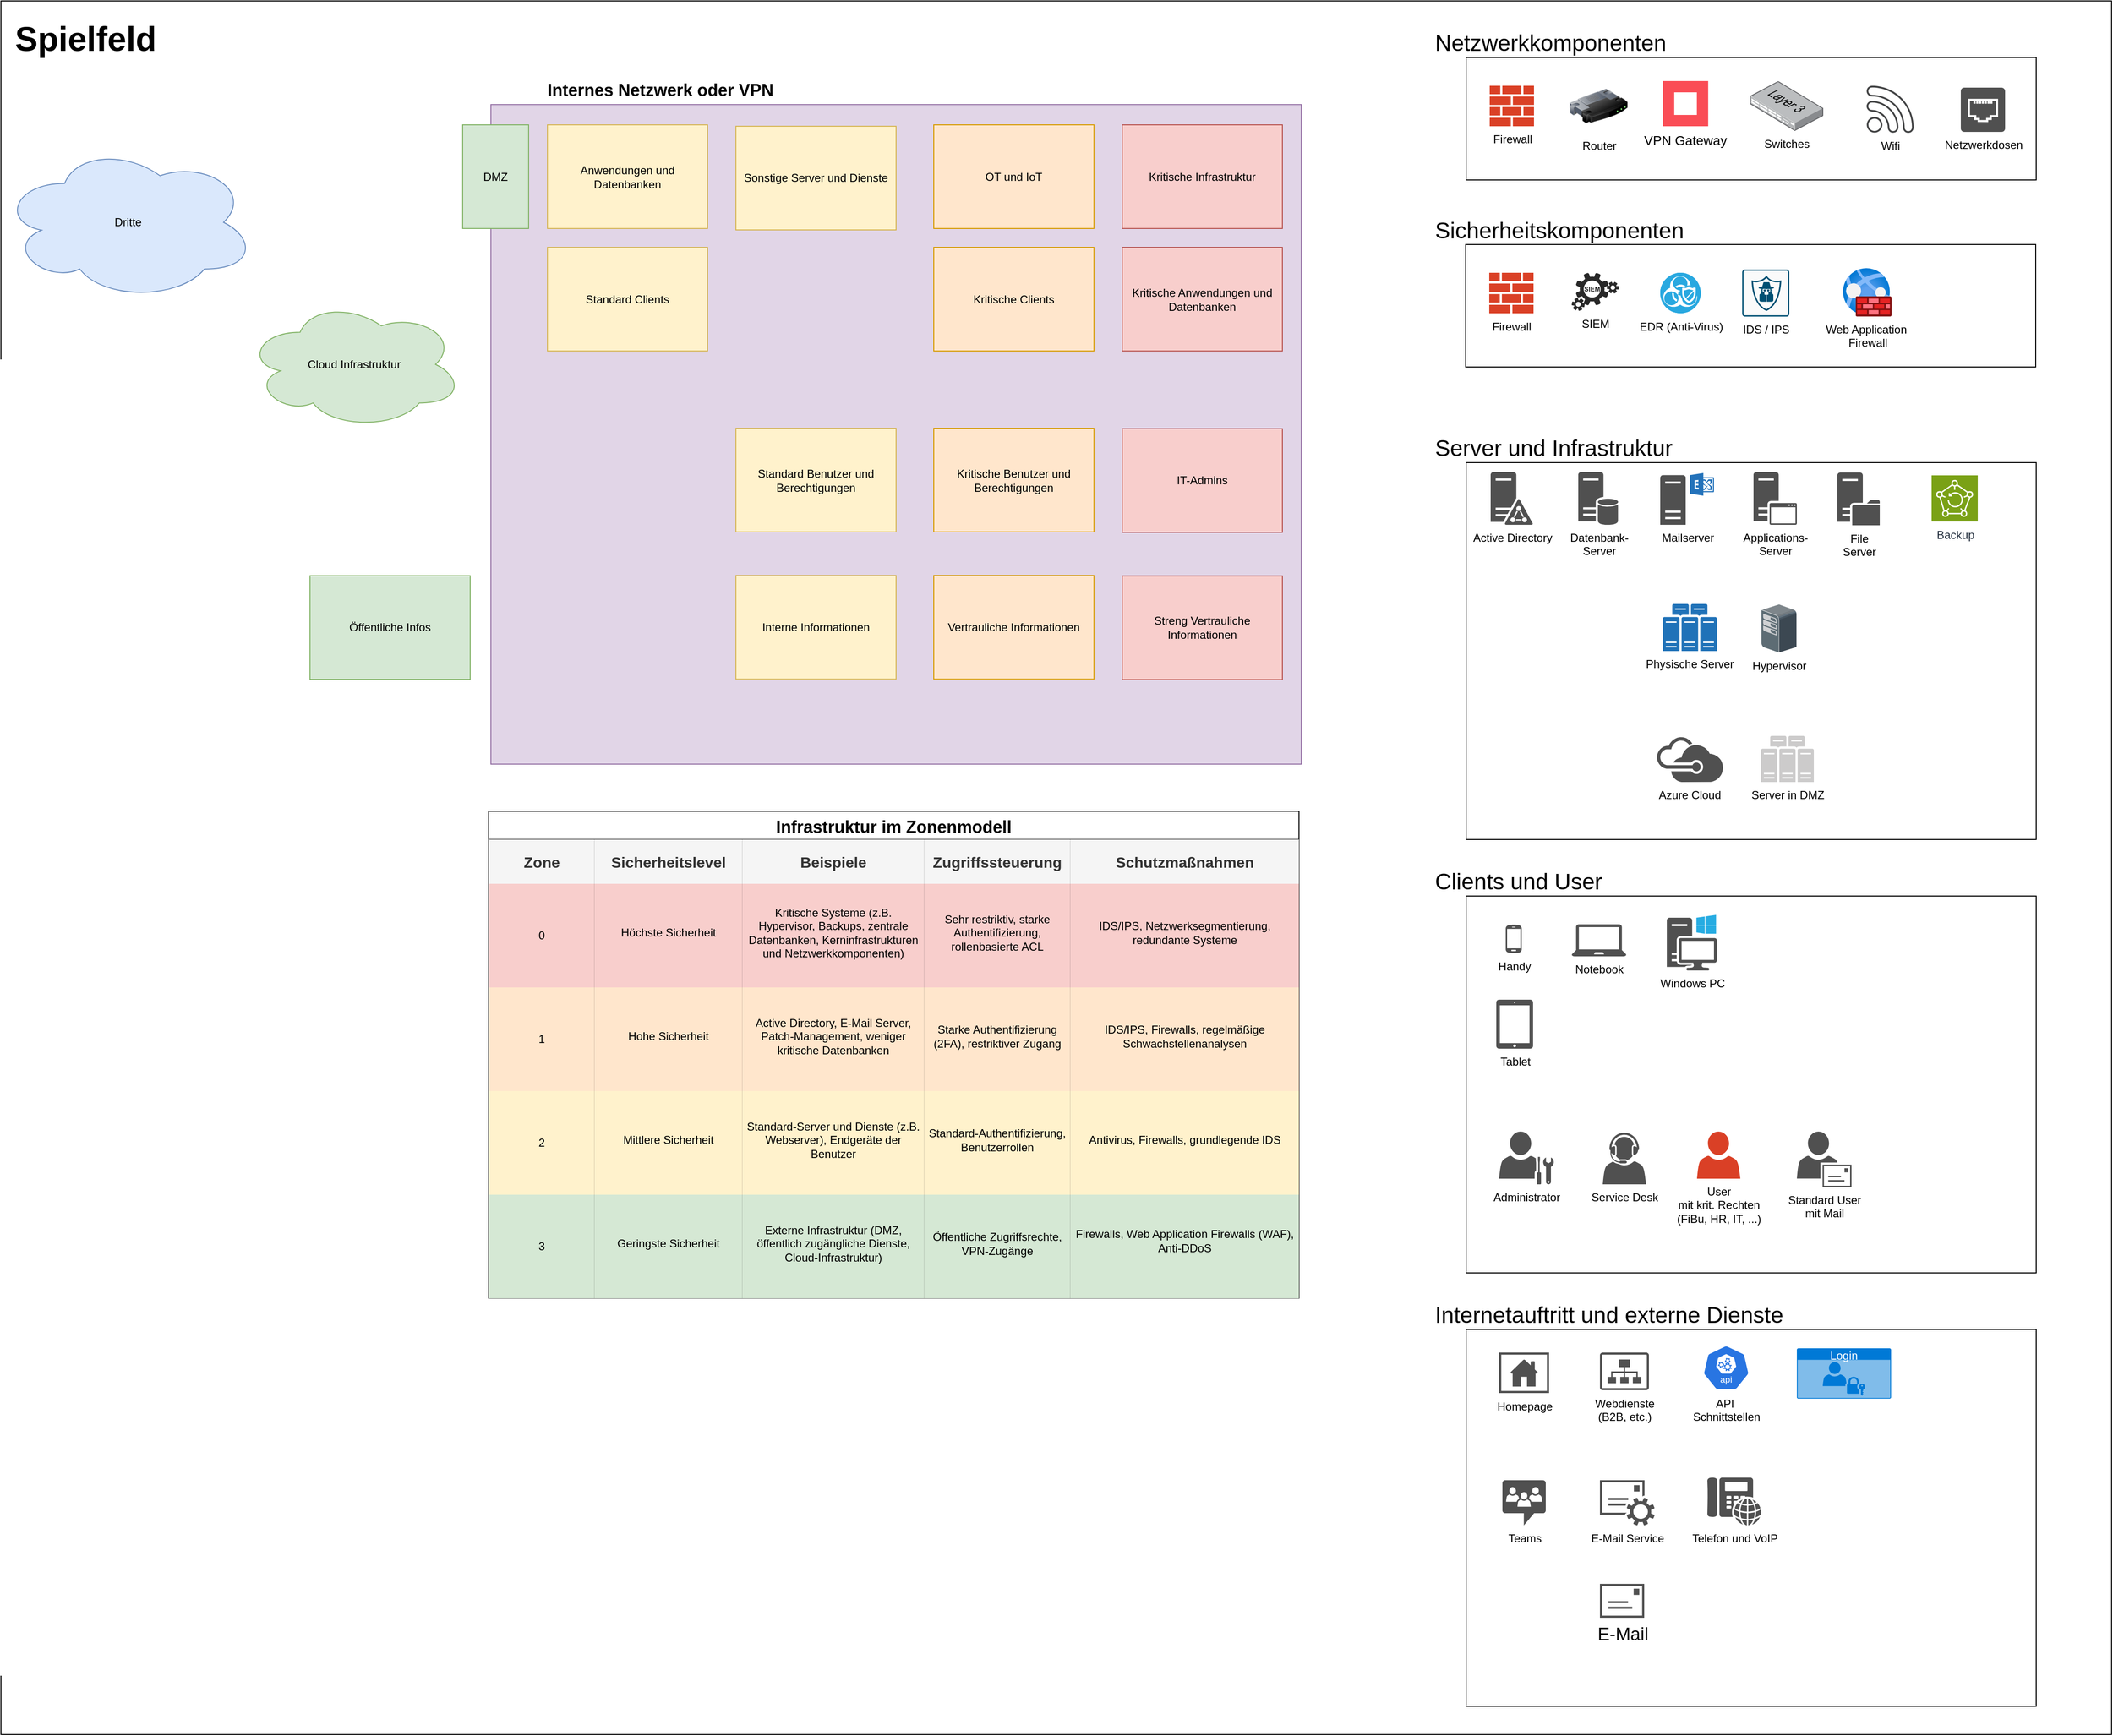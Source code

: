 <mxfile>
    <diagram id="m0n6rw6UWwmG2pR33jKT" name="Page-1">
        <mxGraphModel dx="4126" dy="1718" grid="1" gridSize="10" guides="1" tooltips="1" connect="1" arrows="1" fold="1" page="1" pageScale="1" pageWidth="850" pageHeight="1100" math="0" shadow="0">
            <root>
                <mxCell id="0"/>
                <mxCell id="1" parent="0"/>
                <mxCell id="2" value="" style="whiteSpace=wrap;html=1;" vertex="1" parent="1">
                    <mxGeometry x="-1660" y="30" width="2240" height="1840" as="geometry"/>
                </mxCell>
                <mxCell id="3" value="" style="whiteSpace=wrap;html=1;" vertex="1" parent="1">
                    <mxGeometry x="-105.5" y="288.5" width="605" height="130" as="geometry"/>
                </mxCell>
                <mxCell id="4" value="" style="whiteSpace=wrap;html=1;fillColor=#e1d5e7;strokeColor=#9673a6;" vertex="1" parent="1">
                    <mxGeometry x="-1140" y="140" width="860" height="700" as="geometry"/>
                </mxCell>
                <mxCell id="5" value="" style="whiteSpace=wrap;html=1;" vertex="1" parent="1">
                    <mxGeometry x="-105" y="980" width="605" height="400" as="geometry"/>
                </mxCell>
                <mxCell id="6" value="" style="whiteSpace=wrap;html=1;" vertex="1" parent="1">
                    <mxGeometry x="-105" y="520" width="605" height="400" as="geometry"/>
                </mxCell>
                <mxCell id="7" value="" style="whiteSpace=wrap;html=1;" vertex="1" parent="1">
                    <mxGeometry x="-105" y="90" width="605" height="130" as="geometry"/>
                </mxCell>
                <mxCell id="8" value="File &lt;br&gt;Server" style="sketch=0;pointerEvents=1;shadow=0;dashed=0;html=1;strokeColor=none;fillColor=#505050;labelPosition=center;verticalLabelPosition=bottom;verticalAlign=top;outlineConnect=0;align=center;shape=mxgraph.office.servers.file_server;" vertex="1" parent="1">
                    <mxGeometry x="289" y="530.5" width="45" height="56" as="geometry"/>
                </mxCell>
                <mxCell id="9" value="Mailserver" style="sketch=0;pointerEvents=1;shadow=0;dashed=0;html=1;strokeColor=none;fillColor=#505050;labelPosition=center;verticalLabelPosition=bottom;verticalAlign=top;outlineConnect=0;align=center;shape=mxgraph.office.servers.exchange_server;" vertex="1" parent="1">
                    <mxGeometry x="101" y="531" width="57" height="55" as="geometry"/>
                </mxCell>
                <mxCell id="10" value="Datenbank-&lt;div&gt;Server&lt;/div&gt;" style="sketch=0;pointerEvents=1;shadow=0;dashed=0;html=1;strokeColor=none;fillColor=#505050;labelPosition=center;verticalLabelPosition=bottom;verticalAlign=top;outlineConnect=0;align=center;shape=mxgraph.office.servers.database_server;" vertex="1" parent="1">
                    <mxGeometry x="14" y="530" width="43" height="56" as="geometry"/>
                </mxCell>
                <mxCell id="11" value="Applications-&lt;div&gt;Server&lt;/div&gt;" style="sketch=0;pointerEvents=1;shadow=0;dashed=0;html=1;strokeColor=none;fillColor=#505050;labelPosition=center;verticalLabelPosition=bottom;verticalAlign=top;outlineConnect=0;align=center;shape=mxgraph.office.servers.application_server;" vertex="1" parent="1">
                    <mxGeometry x="200" y="530" width="46" height="56" as="geometry"/>
                </mxCell>
                <mxCell id="12" value="Administrator" style="sketch=0;pointerEvents=1;shadow=0;dashed=0;html=1;strokeColor=none;fillColor=#505050;labelPosition=center;verticalLabelPosition=bottom;verticalAlign=top;outlineConnect=0;align=center;shape=mxgraph.office.users.administrator;" vertex="1" parent="1">
                    <mxGeometry x="-70" y="1230" width="58" height="56" as="geometry"/>
                </mxCell>
                <mxCell id="13" value="Firewall" style="sketch=0;pointerEvents=1;shadow=0;dashed=0;html=1;strokeColor=none;labelPosition=center;verticalLabelPosition=bottom;verticalAlign=top;outlineConnect=0;align=center;shape=mxgraph.office.concepts.firewall;fillColor=#DA4026;" vertex="1" parent="1">
                    <mxGeometry x="-80" y="120" width="47" height="43" as="geometry"/>
                </mxCell>
                <mxCell id="14" value="Physische Server" style="sketch=0;pointerEvents=1;shadow=0;dashed=0;html=1;strokeColor=none;labelPosition=center;verticalLabelPosition=bottom;verticalAlign=top;outlineConnect=0;align=center;shape=mxgraph.office.servers.physical_host_farm;fillColor=#2072B8;" vertex="1" parent="1">
                    <mxGeometry x="103.86" y="670" width="57.143" height="50" as="geometry"/>
                </mxCell>
                <mxCell id="15" value="&lt;font style=&quot;font-size: 24px;&quot;&gt;Netzwerkkomponenten&lt;/font&gt;" style="text;strokeColor=none;align=left;fillColor=none;html=1;verticalAlign=middle;whiteSpace=wrap;rounded=0;" vertex="1" parent="1">
                    <mxGeometry x="-140" y="40" width="440" height="70" as="geometry"/>
                </mxCell>
                <mxCell id="16" value="VPN Gateway" style="shape=rect;fillColor=#FA4D56;aspect=fixed;resizable=0;labelPosition=center;verticalLabelPosition=bottom;align=center;verticalAlign=top;strokeColor=none;fontSize=14;" vertex="1" parent="1">
                    <mxGeometry x="103.86" y="115" width="48" height="48" as="geometry"/>
                </mxCell>
                <mxCell id="17" value="" style="fillColor=#ffffff;strokeColor=none;dashed=0;outlineConnect=0;html=1;labelPosition=center;verticalLabelPosition=bottom;verticalAlign=top;part=1;movable=0;resizable=0;rotatable=0;shape=mxgraph.ibm_cloud.ibm--vpn-for-vpc" vertex="1" parent="16">
                    <mxGeometry width="24" height="24" relative="1" as="geometry">
                        <mxPoint x="12" y="12" as="offset"/>
                    </mxGeometry>
                </mxCell>
                <mxCell id="18" value="&lt;font style=&quot;font-size: 24px;&quot;&gt;Server und Infrastruktur&lt;/font&gt;" style="text;strokeColor=none;align=left;fillColor=none;html=1;verticalAlign=middle;whiteSpace=wrap;rounded=0;" vertex="1" parent="1">
                    <mxGeometry x="-140" y="470" width="440" height="70" as="geometry"/>
                </mxCell>
                <mxCell id="19" value="Azure Cloud" style="sketch=0;pointerEvents=1;shadow=0;dashed=0;html=1;strokeColor=none;fillColor=#505050;labelPosition=center;verticalLabelPosition=bottom;outlineConnect=0;verticalAlign=top;align=center;shape=mxgraph.office.clouds.azure;" vertex="1" parent="1">
                    <mxGeometry x="96.68" y="811" width="71.5" height="48" as="geometry"/>
                </mxCell>
                <mxCell id="20" value="Backup" style="sketch=0;points=[[0,0,0],[0.25,0,0],[0.5,0,0],[0.75,0,0],[1,0,0],[0,1,0],[0.25,1,0],[0.5,1,0],[0.75,1,0],[1,1,0],[0,0.25,0],[0,0.5,0],[0,0.75,0],[1,0.25,0],[1,0.5,0],[1,0.75,0]];outlineConnect=0;fontColor=#232F3E;fillColor=#7AA116;strokeColor=#ffffff;dashed=0;verticalLabelPosition=bottom;verticalAlign=top;align=center;html=1;fontSize=12;fontStyle=0;aspect=fixed;shape=mxgraph.aws4.resourceIcon;resIcon=mxgraph.aws4.backup;" vertex="1" parent="1">
                    <mxGeometry x="389" y="533.5" width="49" height="49" as="geometry"/>
                </mxCell>
                <mxCell id="21" value="Hypervisor" style="shadow=0;dashed=0;html=1;labelPosition=center;verticalLabelPosition=bottom;verticalAlign=top;align=center;outlineConnect=0;shape=mxgraph.veeam.3d.esx_esxi;" vertex="1" parent="1">
                    <mxGeometry x="208" y="670" width="38" height="52" as="geometry"/>
                </mxCell>
                <mxCell id="22" value="Server in DMZ" style="sketch=0;pointerEvents=1;shadow=0;dashed=0;html=1;strokeColor=none;fillColor=#505050;labelPosition=center;verticalLabelPosition=bottom;verticalAlign=top;outlineConnect=0;align=center;shape=mxgraph.office.servers.server_farm;fillColor=#CCCBCB;" vertex="1" parent="1">
                    <mxGeometry x="208" y="810" width="56" height="49" as="geometry"/>
                </mxCell>
                <mxCell id="23" value="Switches" style="image;points=[];aspect=fixed;html=1;align=center;shadow=0;dashed=0;image=img/lib/allied_telesis/switch/Switch_52_port_L3.svg;" vertex="1" parent="1">
                    <mxGeometry x="196" y="115.1" width="78" height="52.8" as="geometry"/>
                </mxCell>
                <mxCell id="24" value="Router" style="image;html=1;image=img/lib/clip_art/networking/Router_128x128.png" vertex="1" parent="1">
                    <mxGeometry x="4.5" y="113.3" width="62" height="56.4" as="geometry"/>
                </mxCell>
                <mxCell id="25" value="Wifi" style="sketch=0;pointerEvents=1;shadow=0;dashed=0;html=1;strokeColor=none;fillColor=#434445;aspect=fixed;labelPosition=center;verticalLabelPosition=bottom;verticalAlign=top;align=center;outlineConnect=0;shape=mxgraph.vvd.wi_fi;" vertex="1" parent="1">
                    <mxGeometry x="320" y="120" width="50" height="50" as="geometry"/>
                </mxCell>
                <mxCell id="26" value="&lt;font style=&quot;font-size: 24px;&quot;&gt;Clients und User&lt;/font&gt;" style="text;strokeColor=none;align=left;fillColor=none;html=1;verticalAlign=middle;whiteSpace=wrap;rounded=0;" vertex="1" parent="1">
                    <mxGeometry x="-140" y="930" width="440" height="70" as="geometry"/>
                </mxCell>
                <mxCell id="27" value="Service Desk" style="sketch=0;pointerEvents=1;shadow=0;dashed=0;html=1;strokeColor=none;fillColor=#505050;labelPosition=center;verticalLabelPosition=bottom;verticalAlign=top;outlineConnect=0;align=center;shape=mxgraph.office.users.call_center_agent;" vertex="1" parent="1">
                    <mxGeometry x="40" y="1231" width="46" height="55" as="geometry"/>
                </mxCell>
                <mxCell id="28" value="Standard User &lt;br&gt;mit Mail" style="sketch=0;pointerEvents=1;shadow=0;dashed=0;html=1;strokeColor=none;fillColor=#505050;labelPosition=center;verticalLabelPosition=bottom;verticalAlign=top;outlineConnect=0;align=center;shape=mxgraph.office.users.mail_user;" vertex="1" parent="1">
                    <mxGeometry x="246" y="1230" width="58" height="59" as="geometry"/>
                </mxCell>
                <mxCell id="29" value="User &lt;br&gt;mit krit. Rechten&lt;br&gt;(FiBu, HR, IT, ...)" style="sketch=0;pointerEvents=1;shadow=0;dashed=0;html=1;strokeColor=none;labelPosition=center;verticalLabelPosition=bottom;verticalAlign=top;outlineConnect=0;align=center;shape=mxgraph.office.users.user;fillColor=#DA4026;" vertex="1" parent="1">
                    <mxGeometry x="140" y="1230" width="46" height="50" as="geometry"/>
                </mxCell>
                <mxCell id="30" value="Handy" style="sketch=0;pointerEvents=1;shadow=0;dashed=0;html=1;strokeColor=none;fillColor=#505050;labelPosition=center;verticalLabelPosition=bottom;verticalAlign=top;outlineConnect=0;align=center;shape=mxgraph.office.devices.cell_phone_android_proportional;" vertex="1" parent="1">
                    <mxGeometry x="-63" y="1010" width="17" height="31" as="geometry"/>
                </mxCell>
                <mxCell id="31" value="Notebook" style="sketch=0;pointerEvents=1;shadow=0;dashed=0;html=1;strokeColor=none;fillColor=#505050;labelPosition=center;verticalLabelPosition=bottom;verticalAlign=top;outlineConnect=0;align=center;shape=mxgraph.office.devices.laptop;" vertex="1" parent="1">
                    <mxGeometry x="7" y="1010" width="58" height="34" as="geometry"/>
                </mxCell>
                <mxCell id="32" value="Windows PC" style="sketch=0;pointerEvents=1;shadow=0;dashed=0;html=1;strokeColor=none;fillColor=#505050;labelPosition=center;verticalLabelPosition=bottom;verticalAlign=top;outlineConnect=0;align=center;shape=mxgraph.office.devices.workstation_pc;" vertex="1" parent="1">
                    <mxGeometry x="108" y="1000" width="53" height="59" as="geometry"/>
                </mxCell>
                <mxCell id="33" value="Tablet" style="sketch=0;pointerEvents=1;shadow=0;dashed=0;html=1;strokeColor=none;fillColor=#505050;labelPosition=center;verticalLabelPosition=bottom;verticalAlign=top;outlineConnect=0;align=center;shape=mxgraph.office.devices.tablet_ipad;" vertex="1" parent="1">
                    <mxGeometry x="-73" y="1090" width="39" height="52" as="geometry"/>
                </mxCell>
                <mxCell id="34" value="Netzwerkdosen" style="sketch=0;pointerEvents=1;shadow=0;dashed=0;html=1;strokeColor=none;fillColor=#505050;labelPosition=center;verticalLabelPosition=bottom;verticalAlign=top;outlineConnect=0;align=center;shape=mxgraph.office.devices.data_jack;" vertex="1" parent="1">
                    <mxGeometry x="420" y="122" width="47" height="47" as="geometry"/>
                </mxCell>
                <mxCell id="35" value="" style="whiteSpace=wrap;html=1;" vertex="1" parent="1">
                    <mxGeometry x="-105" y="1440" width="605" height="400" as="geometry"/>
                </mxCell>
                <mxCell id="36" value="&lt;font style=&quot;font-size: 24px;&quot;&gt;Internetauftritt und externe Dienste&lt;/font&gt;" style="text;strokeColor=none;align=left;fillColor=none;html=1;verticalAlign=middle;whiteSpace=wrap;rounded=0;" vertex="1" parent="1">
                    <mxGeometry x="-140" y="1390" width="440" height="70" as="geometry"/>
                </mxCell>
                <mxCell id="37" value="Webdienste &lt;br&gt;(B2B, etc.)" style="sketch=0;pointerEvents=1;shadow=0;dashed=0;html=1;strokeColor=none;fillColor=#505050;labelPosition=center;verticalLabelPosition=bottom;verticalAlign=top;outlineConnect=0;align=center;shape=mxgraph.office.sites.site_collection;" vertex="1" parent="1">
                    <mxGeometry x="37" y="1464.5" width="52" height="40" as="geometry"/>
                </mxCell>
                <mxCell id="38" value="Teams" style="sketch=0;pointerEvents=1;shadow=0;dashed=0;html=1;strokeColor=none;fillColor=#505050;labelPosition=center;verticalLabelPosition=bottom;verticalAlign=top;outlineConnect=0;align=center;shape=mxgraph.office.communications.chat_room;" vertex="1" parent="1">
                    <mxGeometry x="-66.5" y="1600" width="46" height="48" as="geometry"/>
                </mxCell>
                <mxCell id="39" value="Homepage" style="sketch=0;pointerEvents=1;shadow=0;dashed=0;html=1;strokeColor=none;fillColor=#505050;labelPosition=center;verticalLabelPosition=bottom;verticalAlign=top;outlineConnect=0;align=center;shape=mxgraph.office.concepts.home_page;" vertex="1" parent="1">
                    <mxGeometry x="-70" y="1464.5" width="53" height="43" as="geometry"/>
                </mxCell>
                <mxCell id="40" value="E-Mail Service" style="sketch=0;pointerEvents=1;shadow=0;dashed=0;html=1;strokeColor=none;fillColor=#505050;labelPosition=center;verticalLabelPosition=bottom;verticalAlign=top;outlineConnect=0;align=center;shape=mxgraph.office.services.email_service;" vertex="1" parent="1">
                    <mxGeometry x="37" y="1600" width="58" height="48" as="geometry"/>
                </mxCell>
                <mxCell id="41" value="API&amp;nbsp;&lt;div&gt;Schnittstellen&lt;/div&gt;" style="aspect=fixed;sketch=0;html=1;dashed=0;whitespace=wrap;verticalLabelPosition=bottom;verticalAlign=top;fillColor=#2875E2;strokeColor=#ffffff;points=[[0.005,0.63,0],[0.1,0.2,0],[0.9,0.2,0],[0.5,0,0],[0.995,0.63,0],[0.72,0.99,0],[0.5,1,0],[0.28,0.99,0]];shape=mxgraph.kubernetes.icon2;kubernetesLabel=1;prIcon=api" vertex="1" parent="1">
                    <mxGeometry x="146" y="1456.5" width="50" height="48" as="geometry"/>
                </mxCell>
                <mxCell id="42" value="Telefon und VoIP" style="sketch=0;pointerEvents=1;shadow=0;dashed=0;html=1;strokeColor=none;fillColor=#505050;labelPosition=center;verticalLabelPosition=bottom;verticalAlign=top;outlineConnect=0;align=center;shape=mxgraph.office.devices.phone_voip;" vertex="1" parent="1">
                    <mxGeometry x="151" y="1597" width="57" height="51" as="geometry"/>
                </mxCell>
                <mxCell id="43" value="DMZ" style="whiteSpace=wrap;html=1;fillColor=#d5e8d4;strokeColor=#82b366;" vertex="1" parent="1">
                    <mxGeometry x="-1170" y="161.5" width="70" height="110" as="geometry"/>
                </mxCell>
                <mxCell id="44" value="Kritische Infrastruktur" style="whiteSpace=wrap;html=1;fillColor=#f8cecc;strokeColor=#b85450;" vertex="1" parent="1">
                    <mxGeometry x="-470" y="161.5" width="170" height="110" as="geometry"/>
                </mxCell>
                <mxCell id="45" value="Sonstige Server und Dienste" style="whiteSpace=wrap;html=1;fillColor=#fff2cc;strokeColor=#d6b656;" vertex="1" parent="1">
                    <mxGeometry x="-880" y="163" width="170" height="110" as="geometry"/>
                </mxCell>
                <mxCell id="46" value="Standard Benutzer und Berechtigungen" style="whiteSpace=wrap;html=1;fillColor=#fff2cc;strokeColor=#d6b656;" vertex="1" parent="1">
                    <mxGeometry x="-880" y="483.5" width="170" height="110" as="geometry"/>
                </mxCell>
                <mxCell id="47" value="IT-Admins" style="whiteSpace=wrap;html=1;fillColor=#f8cecc;strokeColor=#b85450;" vertex="1" parent="1">
                    <mxGeometry x="-470" y="484" width="170" height="110" as="geometry"/>
                </mxCell>
                <mxCell id="48" value="Kritische Benutzer und Berechtigungen" style="whiteSpace=wrap;html=1;fillColor=#ffe6cc;strokeColor=#d79b00;" vertex="1" parent="1">
                    <mxGeometry x="-670" y="483.5" width="170" height="110" as="geometry"/>
                </mxCell>
                <mxCell id="49" value="Kritische Anwendungen und Datenbanken" style="whiteSpace=wrap;html=1;fillColor=#f8cecc;strokeColor=#b85450;" vertex="1" parent="1">
                    <mxGeometry x="-470" y="291.5" width="170" height="110" as="geometry"/>
                </mxCell>
                <mxCell id="50" value="Anwendungen und Datenbanken" style="whiteSpace=wrap;html=1;fillColor=#fff2cc;strokeColor=#d6b656;" vertex="1" parent="1">
                    <mxGeometry x="-1080" y="161.5" width="170" height="110" as="geometry"/>
                </mxCell>
                <mxCell id="51" value="OT und IoT" style="whiteSpace=wrap;html=1;fillColor=#ffe6cc;strokeColor=#d79b00;" vertex="1" parent="1">
                    <mxGeometry x="-670" y="161.5" width="170" height="110" as="geometry"/>
                </mxCell>
                <mxCell id="52" value="Kritische Clients" style="whiteSpace=wrap;html=1;fillColor=#ffe6cc;strokeColor=#d79b00;" vertex="1" parent="1">
                    <mxGeometry x="-670" y="291.5" width="170" height="110" as="geometry"/>
                </mxCell>
                <mxCell id="53" value="Standard Clients" style="whiteSpace=wrap;html=1;fillColor=#fff2cc;strokeColor=#d6b656;" vertex="1" parent="1">
                    <mxGeometry x="-1080" y="291.5" width="170" height="110" as="geometry"/>
                </mxCell>
                <mxCell id="54" value="Infrastruktur im Zonenmodell" style="shape=table;startSize=30;container=1;collapsible=0;childLayout=tableLayout;fontStyle=1;fontSize=18;" vertex="1" parent="1">
                    <mxGeometry x="-1142.4" y="890" width="860" height="516.76" as="geometry"/>
                </mxCell>
                <mxCell id="55" value="" style="shape=tableRow;horizontal=0;startSize=0;swimlaneHead=0;swimlaneBody=0;strokeColor=inherit;top=0;left=0;bottom=0;right=0;collapsible=0;dropTarget=0;fillColor=none;points=[[0,0.5],[1,0.5]];portConstraint=eastwest;" vertex="1" parent="54">
                    <mxGeometry y="30" width="860" height="47" as="geometry"/>
                </mxCell>
                <mxCell id="56" value="Zone" style="shape=partialRectangle;html=1;whiteSpace=wrap;connectable=0;overflow=hidden;top=0;left=0;bottom=0;right=0;pointerEvents=1;fontStyle=1;fontSize=16;fillColor=#f5f5f5;fontColor=#333333;strokeColor=#666666;" vertex="1" parent="55">
                    <mxGeometry width="112" height="47" as="geometry">
                        <mxRectangle width="112" height="47" as="alternateBounds"/>
                    </mxGeometry>
                </mxCell>
                <mxCell id="57" value="Sicherheitslevel" style="shape=partialRectangle;html=1;whiteSpace=wrap;connectable=0;overflow=hidden;top=0;left=0;bottom=0;right=0;pointerEvents=1;fontStyle=1;fontSize=16;fillColor=#f5f5f5;fontColor=#333333;strokeColor=#666666;" vertex="1" parent="55">
                    <mxGeometry x="112" width="157" height="47" as="geometry">
                        <mxRectangle width="157" height="47" as="alternateBounds"/>
                    </mxGeometry>
                </mxCell>
                <mxCell id="58" value="Beispiele" style="shape=partialRectangle;html=1;whiteSpace=wrap;connectable=0;overflow=hidden;top=0;left=0;bottom=0;right=0;pointerEvents=1;fontStyle=1;fontSize=16;fillColor=#f5f5f5;fontColor=#333333;strokeColor=#666666;" vertex="1" parent="55">
                    <mxGeometry x="269" width="193" height="47" as="geometry">
                        <mxRectangle width="193" height="47" as="alternateBounds"/>
                    </mxGeometry>
                </mxCell>
                <mxCell id="59" value="Zugriffssteuerung" style="shape=partialRectangle;html=1;whiteSpace=wrap;connectable=0;overflow=hidden;top=0;left=0;bottom=0;right=0;pointerEvents=1;fontStyle=1;fontSize=16;fillColor=#f5f5f5;fontColor=#333333;strokeColor=#666666;" vertex="1" parent="55">
                    <mxGeometry x="462" width="155" height="47" as="geometry">
                        <mxRectangle width="155" height="47" as="alternateBounds"/>
                    </mxGeometry>
                </mxCell>
                <mxCell id="60" value="Schutzmaßnahmen" style="shape=partialRectangle;html=1;whiteSpace=wrap;connectable=0;overflow=hidden;top=0;left=0;bottom=0;right=0;pointerEvents=1;fontStyle=1;fontSize=16;fillColor=#f5f5f5;fontColor=#333333;strokeColor=#666666;" vertex="1" parent="55">
                    <mxGeometry x="617" width="243" height="47" as="geometry">
                        <mxRectangle width="243" height="47" as="alternateBounds"/>
                    </mxGeometry>
                </mxCell>
                <mxCell id="61" value="" style="shape=tableRow;horizontal=0;startSize=0;swimlaneHead=0;swimlaneBody=0;strokeColor=inherit;top=0;left=0;bottom=0;right=0;collapsible=0;dropTarget=0;fillColor=none;points=[[0,0.5],[1,0.5]];portConstraint=eastwest;" vertex="1" parent="54">
                    <mxGeometry y="77" width="860" height="110" as="geometry"/>
                </mxCell>
                <mxCell id="62" value="0" style="shape=partialRectangle;html=1;whiteSpace=wrap;connectable=0;strokeColor=#b85450;overflow=hidden;fillColor=#f8cecc;top=0;left=0;bottom=0;right=0;pointerEvents=1;" vertex="1" parent="61">
                    <mxGeometry width="112" height="110" as="geometry">
                        <mxRectangle width="112" height="110" as="alternateBounds"/>
                    </mxGeometry>
                </mxCell>
                <mxCell id="63" value="&lt;table&gt;&lt;tbody&gt;&lt;tr&gt;&lt;td&gt;Höchste Sicherheit&lt;/td&gt;&lt;/tr&gt;&lt;/tbody&gt;&lt;/table&gt;&lt;table&gt;&lt;tbody&gt;&lt;tr&gt;&lt;td&gt;&lt;/td&gt;&lt;/tr&gt;&lt;/tbody&gt;&lt;/table&gt;" style="shape=partialRectangle;html=1;whiteSpace=wrap;connectable=0;strokeColor=#b85450;overflow=hidden;fillColor=#f8cecc;top=0;left=0;bottom=0;right=0;pointerEvents=1;" vertex="1" parent="61">
                    <mxGeometry x="112" width="157" height="110" as="geometry">
                        <mxRectangle width="157" height="110" as="alternateBounds"/>
                    </mxGeometry>
                </mxCell>
                <mxCell id="64" value="&lt;table&gt;&lt;tbody&gt;&lt;tr&gt;&lt;td&gt;Kritische Systeme (z.B. Hypervisor, Backups, zentrale Datenbanken, Kerninfrastrukturen und Netzwerkkomponenten)&lt;/td&gt;&lt;/tr&gt;&lt;/tbody&gt;&lt;/table&gt;&lt;table&gt;&lt;tbody&gt;&lt;tr&gt;&lt;td&gt;&lt;/td&gt;&lt;/tr&gt;&lt;/tbody&gt;&lt;/table&gt;" style="shape=partialRectangle;html=1;whiteSpace=wrap;connectable=0;strokeColor=#b85450;overflow=hidden;fillColor=#f8cecc;top=0;left=0;bottom=0;right=0;pointerEvents=1;" vertex="1" parent="61">
                    <mxGeometry x="269" width="193" height="110" as="geometry">
                        <mxRectangle width="193" height="110" as="alternateBounds"/>
                    </mxGeometry>
                </mxCell>
                <mxCell id="65" value="&lt;table&gt;&lt;tbody&gt;&lt;tr&gt;&lt;td&gt;Sehr restriktiv, starke Authentifizierung, rollenbasierte ACL&lt;/td&gt;&lt;/tr&gt;&lt;/tbody&gt;&lt;/table&gt;&lt;table&gt;&lt;tbody&gt;&lt;tr&gt;&lt;td&gt;&lt;/td&gt;&lt;/tr&gt;&lt;/tbody&gt;&lt;/table&gt;" style="shape=partialRectangle;html=1;whiteSpace=wrap;connectable=0;strokeColor=#b85450;overflow=hidden;fillColor=#f8cecc;top=0;left=0;bottom=0;right=0;pointerEvents=1;" vertex="1" parent="61">
                    <mxGeometry x="462" width="155" height="110" as="geometry">
                        <mxRectangle width="155" height="110" as="alternateBounds"/>
                    </mxGeometry>
                </mxCell>
                <mxCell id="66" value="&lt;table&gt;&lt;tbody&gt;&lt;tr data-end=&quot;5139&quot; data-start=&quot;4823&quot;&gt;&lt;td&gt;IDS/IPS, Netzwerksegmentierung, redundante Systeme&lt;/td&gt;&lt;/tr&gt;&lt;/tbody&gt;&lt;/table&gt;&lt;table&gt;&lt;tbody&gt;&lt;tr data-end=&quot;5459&quot; data-start=&quot;5140&quot;&gt;&lt;td&gt;&lt;/td&gt;&lt;/tr&gt;&lt;/tbody&gt;&lt;/table&gt;" style="shape=partialRectangle;html=1;whiteSpace=wrap;connectable=0;strokeColor=#b85450;overflow=hidden;fillColor=#f8cecc;top=0;left=0;bottom=0;right=0;pointerEvents=1;" vertex="1" parent="61">
                    <mxGeometry x="617" width="243" height="110" as="geometry">
                        <mxRectangle width="243" height="110" as="alternateBounds"/>
                    </mxGeometry>
                </mxCell>
                <mxCell id="67" value="" style="shape=tableRow;horizontal=0;startSize=0;swimlaneHead=0;swimlaneBody=0;strokeColor=inherit;top=0;left=0;bottom=0;right=0;collapsible=0;dropTarget=0;fillColor=none;points=[[0,0.5],[1,0.5]];portConstraint=eastwest;" vertex="1" parent="54">
                    <mxGeometry y="187" width="860" height="110" as="geometry"/>
                </mxCell>
                <mxCell id="68" value="1" style="shape=partialRectangle;html=1;whiteSpace=wrap;connectable=0;strokeColor=#d79b00;overflow=hidden;fillColor=#ffe6cc;top=0;left=0;bottom=0;right=0;pointerEvents=1;" vertex="1" parent="67">
                    <mxGeometry width="112" height="110" as="geometry">
                        <mxRectangle width="112" height="110" as="alternateBounds"/>
                    </mxGeometry>
                </mxCell>
                <mxCell id="69" value="&lt;table&gt;&lt;tbody&gt;&lt;tr&gt;&lt;td&gt;Hohe Sicherheit&lt;/td&gt;&lt;/tr&gt;&lt;/tbody&gt;&lt;/table&gt;&lt;table&gt;&lt;tbody&gt;&lt;tr&gt;&lt;td&gt;&lt;/td&gt;&lt;/tr&gt;&lt;/tbody&gt;&lt;/table&gt;" style="shape=partialRectangle;html=1;whiteSpace=wrap;connectable=0;strokeColor=#d79b00;overflow=hidden;fillColor=#ffe6cc;top=0;left=0;bottom=0;right=0;pointerEvents=1;" vertex="1" parent="67">
                    <mxGeometry x="112" width="157" height="110" as="geometry">
                        <mxRectangle width="157" height="110" as="alternateBounds"/>
                    </mxGeometry>
                </mxCell>
                <mxCell id="70" value="&lt;table&gt;&lt;tbody&gt;&lt;tr&gt;&lt;td&gt;Active Directory, E-Mail Server, Patch-Management, weniger kritische Datenbanken&lt;/td&gt;&lt;/tr&gt;&lt;/tbody&gt;&lt;/table&gt;&lt;table&gt;&lt;tbody&gt;&lt;tr&gt;&lt;td&gt;&lt;/td&gt;&lt;/tr&gt;&lt;/tbody&gt;&lt;/table&gt;" style="shape=partialRectangle;html=1;whiteSpace=wrap;connectable=0;strokeColor=#d79b00;overflow=hidden;fillColor=#ffe6cc;top=0;left=0;bottom=0;right=0;pointerEvents=1;" vertex="1" parent="67">
                    <mxGeometry x="269" width="193" height="110" as="geometry">
                        <mxRectangle width="193" height="110" as="alternateBounds"/>
                    </mxGeometry>
                </mxCell>
                <mxCell id="71" value="&lt;table&gt;&lt;tbody&gt;&lt;tr&gt;&lt;td&gt;Starke Authentifizierung (2FA), restriktiver Zugang&lt;/td&gt;&lt;/tr&gt;&lt;/tbody&gt;&lt;/table&gt;&lt;table&gt;&lt;tbody&gt;&lt;tr&gt;&lt;td&gt;&lt;/td&gt;&lt;/tr&gt;&lt;/tbody&gt;&lt;/table&gt;" style="shape=partialRectangle;html=1;whiteSpace=wrap;connectable=0;strokeColor=#d79b00;overflow=hidden;fillColor=#ffe6cc;top=0;left=0;bottom=0;right=0;pointerEvents=1;" vertex="1" parent="67">
                    <mxGeometry x="462" width="155" height="110" as="geometry">
                        <mxRectangle width="155" height="110" as="alternateBounds"/>
                    </mxGeometry>
                </mxCell>
                <mxCell id="72" value="&lt;table&gt;&lt;tbody&gt;&lt;tr data-end=&quot;5459&quot; data-start=&quot;5140&quot;&gt;&lt;td&gt;IDS/IPS, Firewalls, regelmäßige Schwachstellenanalysen&lt;/td&gt;&lt;/tr&gt;&lt;/tbody&gt;&lt;/table&gt;&lt;table&gt;&lt;tbody&gt;&lt;tr data-end=&quot;5768&quot; data-start=&quot;5460&quot;&gt;&lt;td&gt;&lt;/td&gt;&lt;/tr&gt;&lt;/tbody&gt;&lt;/table&gt;" style="shape=partialRectangle;html=1;whiteSpace=wrap;connectable=0;strokeColor=#d79b00;overflow=hidden;fillColor=#ffe6cc;top=0;left=0;bottom=0;right=0;pointerEvents=1;" vertex="1" parent="67">
                    <mxGeometry x="617" width="243" height="110" as="geometry">
                        <mxRectangle width="243" height="110" as="alternateBounds"/>
                    </mxGeometry>
                </mxCell>
                <mxCell id="73" value="" style="shape=tableRow;horizontal=0;startSize=0;swimlaneHead=0;swimlaneBody=0;strokeColor=inherit;top=0;left=0;bottom=0;right=0;collapsible=0;dropTarget=0;fillColor=none;points=[[0,0.5],[1,0.5]];portConstraint=eastwest;" vertex="1" parent="54">
                    <mxGeometry y="297" width="860" height="110" as="geometry"/>
                </mxCell>
                <mxCell id="74" value="2" style="shape=partialRectangle;html=1;whiteSpace=wrap;connectable=0;strokeColor=#d6b656;overflow=hidden;fillColor=#fff2cc;top=0;left=0;bottom=0;right=0;pointerEvents=1;" vertex="1" parent="73">
                    <mxGeometry width="112" height="110" as="geometry">
                        <mxRectangle width="112" height="110" as="alternateBounds"/>
                    </mxGeometry>
                </mxCell>
                <mxCell id="75" value="&lt;table&gt;&lt;tbody&gt;&lt;tr&gt;&lt;td&gt;Mittlere Sicherheit&lt;/td&gt;&lt;/tr&gt;&lt;/tbody&gt;&lt;/table&gt;&lt;table&gt;&lt;tbody&gt;&lt;tr&gt;&lt;td&gt;&lt;/td&gt;&lt;/tr&gt;&lt;/tbody&gt;&lt;/table&gt;" style="shape=partialRectangle;html=1;whiteSpace=wrap;connectable=0;strokeColor=#d6b656;overflow=hidden;fillColor=#fff2cc;top=0;left=0;bottom=0;right=0;pointerEvents=1;" vertex="1" parent="73">
                    <mxGeometry x="112" width="157" height="110" as="geometry">
                        <mxRectangle width="157" height="110" as="alternateBounds"/>
                    </mxGeometry>
                </mxCell>
                <mxCell id="76" value="&lt;table&gt;&lt;tbody&gt;&lt;tr&gt;&lt;td&gt;Standard-Server und Dienste (z.B. Webserver), Endgeräte der Benutzer&lt;/td&gt;&lt;/tr&gt;&lt;/tbody&gt;&lt;/table&gt;&lt;table&gt;&lt;tbody&gt;&lt;tr&gt;&lt;td&gt;&lt;/td&gt;&lt;/tr&gt;&lt;/tbody&gt;&lt;/table&gt;" style="shape=partialRectangle;html=1;whiteSpace=wrap;connectable=0;strokeColor=#d6b656;overflow=hidden;fillColor=#fff2cc;top=0;left=0;bottom=0;right=0;pointerEvents=1;" vertex="1" parent="73">
                    <mxGeometry x="269" width="193" height="110" as="geometry">
                        <mxRectangle width="193" height="110" as="alternateBounds"/>
                    </mxGeometry>
                </mxCell>
                <mxCell id="77" value="&lt;table&gt;&lt;tbody&gt;&lt;tr&gt;&lt;td&gt;Standard-Authentifizierung, Benutzerrollen&lt;/td&gt;&lt;/tr&gt;&lt;/tbody&gt;&lt;/table&gt;&lt;table&gt;&lt;tbody&gt;&lt;tr&gt;&lt;td&gt;&lt;/td&gt;&lt;/tr&gt;&lt;/tbody&gt;&lt;/table&gt;" style="shape=partialRectangle;html=1;whiteSpace=wrap;connectable=0;strokeColor=#d6b656;overflow=hidden;fillColor=#fff2cc;top=0;left=0;bottom=0;right=0;pointerEvents=1;" vertex="1" parent="73">
                    <mxGeometry x="462" width="155" height="110" as="geometry">
                        <mxRectangle width="155" height="110" as="alternateBounds"/>
                    </mxGeometry>
                </mxCell>
                <mxCell id="78" value="&lt;table&gt;&lt;tbody&gt;&lt;tr data-end=&quot;5768&quot; data-start=&quot;5460&quot;&gt;&lt;td&gt;Antivirus, Firewalls, grundlegende IDS&lt;/td&gt;&lt;/tr&gt;&lt;/tbody&gt;&lt;/table&gt;&lt;table&gt;&lt;tbody&gt;&lt;tr data-end=&quot;6086&quot; data-start=&quot;5769&quot;&gt;&lt;td&gt;&lt;/td&gt;&lt;/tr&gt;&lt;/tbody&gt;&lt;/table&gt;" style="shape=partialRectangle;html=1;whiteSpace=wrap;connectable=0;strokeColor=#d6b656;overflow=hidden;fillColor=#fff2cc;top=0;left=0;bottom=0;right=0;pointerEvents=1;" vertex="1" parent="73">
                    <mxGeometry x="617" width="243" height="110" as="geometry">
                        <mxRectangle width="243" height="110" as="alternateBounds"/>
                    </mxGeometry>
                </mxCell>
                <mxCell id="79" style="shape=tableRow;horizontal=0;startSize=0;swimlaneHead=0;swimlaneBody=0;strokeColor=inherit;top=0;left=0;bottom=0;right=0;collapsible=0;dropTarget=0;fillColor=none;points=[[0,0.5],[1,0.5]];portConstraint=eastwest;" vertex="1" parent="54">
                    <mxGeometry y="407" width="860" height="110" as="geometry"/>
                </mxCell>
                <mxCell id="80" value="3" style="shape=partialRectangle;html=1;whiteSpace=wrap;connectable=0;strokeColor=#82b366;overflow=hidden;fillColor=#d5e8d4;top=0;left=0;bottom=0;right=0;pointerEvents=1;" vertex="1" parent="79">
                    <mxGeometry width="112" height="110" as="geometry">
                        <mxRectangle width="112" height="110" as="alternateBounds"/>
                    </mxGeometry>
                </mxCell>
                <mxCell id="81" value="&lt;table&gt;&lt;tbody&gt;&lt;tr&gt;&lt;td&gt;Geringste Sicherheit&lt;/td&gt;&lt;/tr&gt;&lt;/tbody&gt;&lt;/table&gt;&lt;table&gt;&lt;tbody&gt;&lt;tr&gt;&lt;td&gt;&lt;/td&gt;&lt;/tr&gt;&lt;/tbody&gt;&lt;/table&gt;" style="shape=partialRectangle;html=1;whiteSpace=wrap;connectable=0;strokeColor=#82b366;overflow=hidden;fillColor=#d5e8d4;top=0;left=0;bottom=0;right=0;pointerEvents=1;" vertex="1" parent="79">
                    <mxGeometry x="112" width="157" height="110" as="geometry">
                        <mxRectangle width="157" height="110" as="alternateBounds"/>
                    </mxGeometry>
                </mxCell>
                <mxCell id="82" value="&lt;table&gt;&lt;tbody&gt;&lt;tr&gt;&lt;td&gt;Externe Infrastruktur (DMZ, öffentlich zugängliche Dienste, Cloud-Infrastruktur)&lt;/td&gt;&lt;/tr&gt;&lt;/tbody&gt;&lt;/table&gt;&lt;table&gt;&lt;tbody&gt;&lt;tr&gt;&lt;td&gt;&lt;/td&gt;&lt;/tr&gt;&lt;/tbody&gt;&lt;/table&gt;" style="shape=partialRectangle;html=1;whiteSpace=wrap;connectable=0;strokeColor=#82b366;overflow=hidden;fillColor=#d5e8d4;top=0;left=0;bottom=0;right=0;pointerEvents=1;" vertex="1" parent="79">
                    <mxGeometry x="269" width="193" height="110" as="geometry">
                        <mxRectangle width="193" height="110" as="alternateBounds"/>
                    </mxGeometry>
                </mxCell>
                <mxCell id="83" value="&lt;table&gt;&lt;tbody&gt;&lt;tr&gt;&lt;td&gt;Öffentliche Zugriffsrechte, VPN-Zugänge&lt;/td&gt;&lt;/tr&gt;&lt;/tbody&gt;&lt;/table&gt;&lt;table&gt;&lt;tbody&gt;&lt;tr&gt;&lt;td&gt;&lt;/td&gt;&lt;/tr&gt;&lt;/tbody&gt;&lt;/table&gt;" style="shape=partialRectangle;html=1;whiteSpace=wrap;connectable=0;strokeColor=#82b366;overflow=hidden;fillColor=#d5e8d4;top=0;left=0;bottom=0;right=0;pointerEvents=1;" vertex="1" parent="79">
                    <mxGeometry x="462" width="155" height="110" as="geometry">
                        <mxRectangle width="155" height="110" as="alternateBounds"/>
                    </mxGeometry>
                </mxCell>
                <mxCell id="84" value="&lt;table data-end=&quot;6086&quot; data-start=&quot;4209&quot;&gt;&lt;tbody data-end=&quot;6086&quot; data-start=&quot;4823&quot;&gt;&lt;tr data-end=&quot;6086&quot; data-start=&quot;5769&quot;&gt;&lt;td&gt;Firewalls, Web Application Firewalls (WAF), Anti-DDoS&lt;/td&gt;&lt;/tr&gt;&lt;/tbody&gt;&lt;/table&gt;&lt;p data-is-only-node=&quot;&quot; data-is-last-node=&quot;&quot; data-end=&quot;6475&quot; data-start=&quot;6088&quot;&gt;&lt;/p&gt;" style="shape=partialRectangle;html=1;whiteSpace=wrap;connectable=0;strokeColor=#82b366;overflow=hidden;fillColor=#d5e8d4;top=0;left=0;bottom=0;right=0;pointerEvents=1;" vertex="1" parent="79">
                    <mxGeometry x="617" width="243" height="110" as="geometry">
                        <mxRectangle width="243" height="110" as="alternateBounds"/>
                    </mxGeometry>
                </mxCell>
                <mxCell id="85" value="Internes Netzwerk oder VPN" style="text;strokeColor=none;align=center;fillColor=none;html=1;verticalAlign=middle;whiteSpace=wrap;rounded=0;fontStyle=1;fontSize=18;" vertex="1" parent="1">
                    <mxGeometry x="-1100" y="110" width="280" height="30" as="geometry"/>
                </mxCell>
                <mxCell id="86" value="Dritte" style="ellipse;shape=cloud;whiteSpace=wrap;html=1;fillColor=#dae8fc;strokeColor=#6c8ebf;" vertex="1" parent="1">
                    <mxGeometry x="-1660" y="182.5" width="270" height="165" as="geometry"/>
                </mxCell>
                <mxCell id="87" value="&lt;span style=&quot;color: rgb(0, 0, 0);&quot;&gt;Cloud Infrastruktur&lt;/span&gt;" style="ellipse;shape=cloud;whiteSpace=wrap;html=1;fillColor=#d5e8d4;strokeColor=#82b366;" vertex="1" parent="1">
                    <mxGeometry x="-1400" y="347.5" width="230" height="136.5" as="geometry"/>
                </mxCell>
                <mxCell id="88" value="IDS / IPS" style="sketch=0;points=[[0.015,0.015,0],[0.985,0.015,0],[0.985,0.985,0],[0.015,0.985,0],[0.25,0,0],[0.5,0,0],[0.75,0,0],[1,0.25,0],[1,0.5,0],[1,0.75,0],[0.75,1,0],[0.5,1,0],[0.25,1,0],[0,0.75,0],[0,0.5,0],[0,0.25,0]];verticalLabelPosition=bottom;html=1;verticalAlign=top;aspect=fixed;align=center;pointerEvents=1;shape=mxgraph.cisco19.rect;prIcon=next_generation_intrusion_prevention_system;fillColor=#FAFAFA;strokeColor=#005073;" vertex="1" parent="1">
                    <mxGeometry x="188" y="315" width="50" height="50" as="geometry"/>
                </mxCell>
                <mxCell id="89" value="SIEM" style="verticalLabelPosition=bottom;sketch=0;html=1;fillColor=#282828;strokeColor=none;verticalAlign=top;pointerEvents=1;align=center;shape=mxgraph.cisco_safe.security_icons.siem;" vertex="1" parent="1">
                    <mxGeometry x="7" y="318.5" width="50" height="40.5" as="geometry"/>
                </mxCell>
                <mxCell id="90" value="EDR (Anti-Virus)" style="fillColor=#28A8E0;verticalLabelPosition=bottom;sketch=0;html=1;strokeColor=#ffffff;verticalAlign=top;align=center;points=[[0.145,0.145,0],[0.5,0,0],[0.855,0.145,0],[1,0.5,0],[0.855,0.855,0],[0.5,1,0],[0.145,0.855,0],[0,0.5,0]];pointerEvents=1;shape=mxgraph.cisco_safe.compositeIcon;bgIcon=ellipse;resIcon=mxgraph.cisco_safe.capability.anti_virus;" vertex="1" parent="1">
                    <mxGeometry x="101" y="318.5" width="43" height="43" as="geometry"/>
                </mxCell>
                <mxCell id="91" value="Web Application&amp;nbsp;&lt;div&gt;Firewall&lt;/div&gt;" style="image;aspect=fixed;html=1;points=[];align=center;fontSize=12;image=img/lib/azure2/networking/Web_Application_Firewall_Policies_WAF.svg;" vertex="1" parent="1">
                    <mxGeometry x="295" y="313.5" width="51.5" height="51.5" as="geometry"/>
                </mxCell>
                <mxCell id="92" value="Firewall" style="sketch=0;pointerEvents=1;shadow=0;dashed=0;html=1;strokeColor=none;labelPosition=center;verticalLabelPosition=bottom;verticalAlign=top;outlineConnect=0;align=center;shape=mxgraph.office.concepts.firewall;fillColor=#DA4026;" vertex="1" parent="1">
                    <mxGeometry x="-80.5" y="318.5" width="47" height="43" as="geometry"/>
                </mxCell>
                <mxCell id="93" value="&lt;font style=&quot;font-size: 24px;&quot;&gt;Sicherheitskomponenten&lt;/font&gt;" style="text;strokeColor=none;align=left;fillColor=none;html=1;verticalAlign=middle;whiteSpace=wrap;rounded=0;" vertex="1" parent="1">
                    <mxGeometry x="-140.5" y="238.5" width="440" height="70" as="geometry"/>
                </mxCell>
                <mxCell id="94" value="&lt;b&gt;&lt;font style=&quot;font-size: 36px;&quot;&gt;Spielfeld&lt;/font&gt;&lt;/b&gt;" style="text;strokeColor=none;align=center;fillColor=none;html=1;verticalAlign=middle;whiteSpace=wrap;rounded=0;" vertex="1" parent="1">
                    <mxGeometry x="-1650" y="40" width="160" height="60" as="geometry"/>
                </mxCell>
                <mxCell id="95" value="Active Directory" style="sketch=0;pointerEvents=1;shadow=0;dashed=0;html=1;strokeColor=none;fillColor=#505050;labelPosition=center;verticalLabelPosition=bottom;verticalAlign=top;outlineConnect=0;align=center;shape=mxgraph.office.servers.active_directory_federation_services_server;" vertex="1" parent="1">
                    <mxGeometry x="-79" y="530" width="45" height="56" as="geometry"/>
                </mxCell>
                <mxCell id="96" value="E-Mail" style="sketch=0;pointerEvents=1;shadow=0;dashed=0;html=1;strokeColor=none;fillColor=#505050;labelPosition=center;verticalLabelPosition=bottom;verticalAlign=top;outlineConnect=0;align=center;shape=mxgraph.office.concepts.email;fontFamily=Helvetica;fontSize=19;fontColor=default;" vertex="1" parent="1">
                    <mxGeometry x="37" y="1710" width="47" height="36" as="geometry"/>
                </mxCell>
                <mxCell id="97" value="Login" style="html=1;whiteSpace=wrap;strokeColor=none;fillColor=#0079D6;labelPosition=center;verticalLabelPosition=middle;verticalAlign=top;align=center;fontSize=12;outlineConnect=0;spacingTop=-6;fontColor=#FFFFFF;sketch=0;shape=mxgraph.sitemap.login;pointerEvents=1;fontFamily=Helvetica;" vertex="1" parent="1">
                    <mxGeometry x="246" y="1460" width="100" height="53.5" as="geometry"/>
                </mxCell>
                <mxCell id="98" value="Interne Informationen" style="whiteSpace=wrap;html=1;fillColor=#fff2cc;strokeColor=#d6b656;" vertex="1" parent="1">
                    <mxGeometry x="-880" y="639.75" width="170" height="110" as="geometry"/>
                </mxCell>
                <mxCell id="99" value="Streng Vertrauliche Informationen" style="whiteSpace=wrap;html=1;fillColor=#f8cecc;strokeColor=#b85450;" vertex="1" parent="1">
                    <mxGeometry x="-470" y="640.25" width="170" height="110" as="geometry"/>
                </mxCell>
                <mxCell id="100" value="Vertrauliche Informationen" style="whiteSpace=wrap;html=1;fillColor=#ffe6cc;strokeColor=#d79b00;" vertex="1" parent="1">
                    <mxGeometry x="-670" y="639.75" width="170" height="110" as="geometry"/>
                </mxCell>
                <mxCell id="101" value="Öffentliche Infos" style="whiteSpace=wrap;html=1;fillColor=#d5e8d4;strokeColor=#82b366;" vertex="1" parent="1">
                    <mxGeometry x="-1332" y="640" width="170" height="110" as="geometry"/>
                </mxCell>
            </root>
        </mxGraphModel>
    </diagram>
</mxfile>